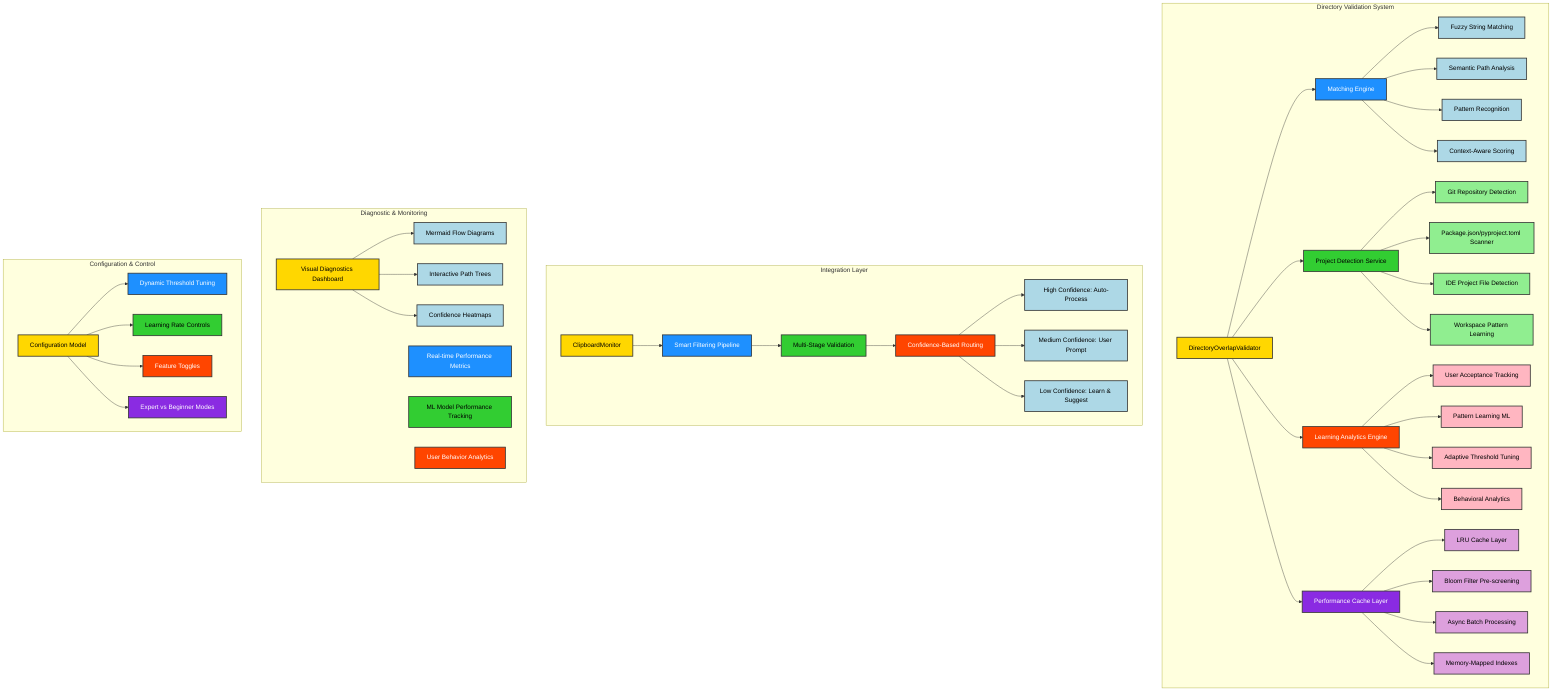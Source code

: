 graph TB
    subgraph "Directory Validation System"
        A[DirectoryOverlapValidator] --> B[Matching Engine]
        A --> C[Project Detection Service]
        A --> D[Learning Analytics Engine]
        A --> E[Performance Cache Layer]
        
        B --> B1[Fuzzy String Matching]
        B --> B2[Semantic Path Analysis]
        B --> B3[Pattern Recognition]
        B --> B4[Context-Aware Scoring]
        
        C --> C1[Git Repository Detection]
        C --> C2[Package.json/pyproject.toml Scanner]
        C --> C3[IDE Project File Detection]
        C --> C4[Workspace Pattern Learning]
        
        D --> D1[User Acceptance Tracking]
        D --> D2[Pattern Learning ML]
        D --> D3[Adaptive Threshold Tuning]
        D --> D4[Behavioral Analytics]
        
        E --> E1[LRU Cache Layer]
        E --> E2[Bloom Filter Pre-screening]
        E --> E3[Async Batch Processing]
        E --> E4[Memory-Mapped Indexes]
    end
    
    subgraph "Integration Layer"
        F[ClipboardMonitor] --> G[Smart Filtering Pipeline]
        G --> H[Multi-Stage Validation]
        H --> I[Confidence-Based Routing]
        
        I --> I1[High Confidence: Auto-Process]
        I --> I2[Medium Confidence: User Prompt]
        I --> I3[Low Confidence: Learn & Suggest]
    end
    
    subgraph "Diagnostic & Monitoring"
        J[Visual Diagnostics Dashboard]
        K[Real-time Performance Metrics]
        L[ML Model Performance Tracking]
        M[User Behavior Analytics]
        
        J --> N[Mermaid Flow Diagrams]
        J --> O[Interactive Path Trees]
        J --> P[Confidence Heatmaps]
    end
    
    subgraph "Configuration & Control"
        Q[Configuration Model]
        Q --> R[Dynamic Threshold Tuning]
        Q --> S[Learning Rate Controls]
        Q --> T[Feature Toggles]
        Q --> U[Expert vs Beginner Modes]
    end

    style A fill:#FFD700,stroke:#333,stroke-width:2px,color:#000000;
    style B fill:#1E90FF,stroke:#333,stroke-width:2px,color:#FFFFFF;
    style C fill:#32CD32,stroke:#333,stroke-width:2px,color:#000000;
    style D fill:#FF4500,stroke:#333,stroke-width:2px,color:#FFFFFF;
    style E fill:#8A2BE2,stroke:#333,stroke-width:2px,color:#FFFFFF;

    style B1 fill:#ADD8E6,stroke:#333,stroke-width:2px,color:#000000;
    style B2 fill:#ADD8E6,stroke:#333,stroke-width:2px,color:#000000;
    style B3 fill:#ADD8E6,stroke:#333,stroke-width:2px,color:#000000;
    style B4 fill:#ADD8E6,stroke:#333,stroke-width:2px,color:#000000;

    style C1 fill:#90EE90,stroke:#333,stroke-width:2px,color:#000000;
    style C2 fill:#90EE90,stroke:#333,stroke-width:2px,color:#000000;
    style C3 fill:#90EE90,stroke:#333,stroke-width:2px,color:#000000;
    style C4 fill:#90EE90,stroke:#333,stroke-width:2px,color:#000000;

    style D1 fill:#FFB6C1,stroke:#333,stroke-width:2px,color:#000000;
    style D2 fill:#FFB6C1,stroke:#333,stroke-width:2px,color:#000000;
    style D3 fill:#FFB6C1,stroke:#333,stroke-width:2px,color:#000000;
    style D4 fill:#FFB6C1,stroke:#333,stroke-width:2px,color:#000000;

    style E1 fill:#DDA0DD,stroke:#333,stroke-width:2px,color:#000000;
    style E2 fill:#DDA0DD,stroke:#333,stroke-width:2px,color:#000000;
    style E3 fill:#DDA0DD,stroke:#333,stroke-width:2px,color:#000000;
    style E4 fill:#DDA0DD,stroke:#333,stroke-width:2px,color:#000000;

    style F fill:#FFD700,stroke:#333,stroke-width:2px,color:#000000;
    style G fill:#1E90FF,stroke:#333,stroke-width:2px,color:#FFFFFF;
    style H fill:#32CD32,stroke:#333,stroke-width:2px,color:#000000;
    style I fill:#FF4500,stroke:#333,stroke-width:2px,color:#FFFFFF;

    style I1 fill:#ADD8E6,stroke:#333,stroke-width:2px,color:#000000;
    style I2 fill:#ADD8E6,stroke:#333,stroke-width:2px,color:#000000;
    style I3 fill:#ADD8E6,stroke:#333,stroke-width:2px,color:#000000;

    style J fill:#FFD700,stroke:#333,stroke-width:2px,color:#000000;
    style K fill:#1E90FF,stroke:#333,stroke-width:2px,color:#FFFFFF;
    style L fill:#32CD32,stroke:#333,stroke-width:2px,color:#000000;
    style M fill:#FF4500,stroke:#333,stroke-width:2px,color:#FFFFFF;

    style N fill:#ADD8E6,stroke:#333,stroke-width:2px,color:#000000;
    style O fill:#ADD8E6,stroke:#333,stroke-width:2px,color:#000000;
    style P fill:#ADD8E6,stroke:#333,stroke-width:2px,color:#000000;

    style Q fill:#FFD700,stroke:#333,stroke-width:2px,color:#000000;
    style R fill:#1E90FF,stroke:#333,stroke-width:2px,color:#FFFFFF;
    style S fill:#32CD32,stroke:#333,stroke-width:2px,color:#000000;
    style T fill:#FF4500,stroke:#333,stroke-width:2px,color:#FFFFFF;
    style U fill:#8A2BE2,stroke:#333,stroke-width:2px,color:#FFFFFF;